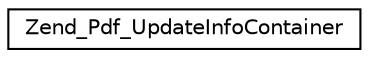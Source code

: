 digraph G
{
  edge [fontname="Helvetica",fontsize="10",labelfontname="Helvetica",labelfontsize="10"];
  node [fontname="Helvetica",fontsize="10",shape=record];
  rankdir="LR";
  Node1 [label="Zend_Pdf_UpdateInfoContainer",height=0.2,width=0.4,color="black", fillcolor="white", style="filled",URL="$class_zend___pdf___update_info_container.html"];
}
